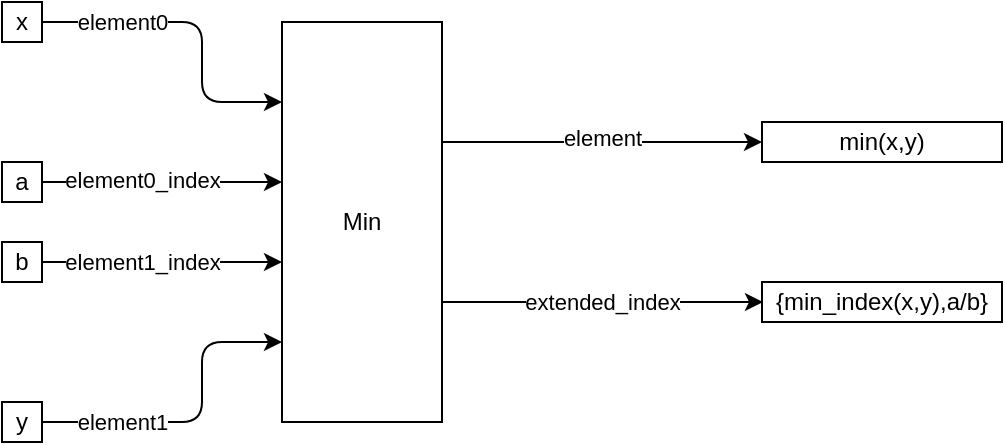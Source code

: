 <mxfile>
    <diagram id="WrXRDCfPJpqQ07mLFVUG" name="Page-1">
        <mxGraphModel dx="758" dy="1142" grid="1" gridSize="10" guides="1" tooltips="1" connect="1" arrows="1" fold="1" page="1" pageScale="1" pageWidth="850" pageHeight="1100" math="0" shadow="0">
            <root>
                <mxCell id="0"/>
                <mxCell id="1" parent="0"/>
                <mxCell id="2" value="Min" style="rounded=0;whiteSpace=wrap;html=1;" parent="1" vertex="1">
                    <mxGeometry x="320" y="240" width="80" height="200" as="geometry"/>
                </mxCell>
                <mxCell id="3" value="" style="endArrow=classic;html=1;" parent="1" edge="1">
                    <mxGeometry width="50" height="50" relative="1" as="geometry">
                        <mxPoint x="200" y="240" as="sourcePoint"/>
                        <mxPoint x="320" y="280" as="targetPoint"/>
                        <Array as="points">
                            <mxPoint x="280" y="240"/>
                            <mxPoint x="280" y="280"/>
                            <mxPoint x="310" y="280"/>
                        </Array>
                    </mxGeometry>
                </mxCell>
                <mxCell id="7" value="element0" style="edgeLabel;html=1;align=center;verticalAlign=middle;resizable=0;points=[];" parent="3" vertex="1" connectable="0">
                    <mxGeometry x="-0.611" y="2" relative="1" as="geometry">
                        <mxPoint x="9" y="2" as="offset"/>
                    </mxGeometry>
                </mxCell>
                <mxCell id="4" value="" style="endArrow=classic;html=1;" parent="1" edge="1">
                    <mxGeometry width="50" height="50" relative="1" as="geometry">
                        <mxPoint x="200" y="320" as="sourcePoint"/>
                        <mxPoint x="320" y="320" as="targetPoint"/>
                    </mxGeometry>
                </mxCell>
                <mxCell id="9" value="element0_index" style="edgeLabel;html=1;align=center;verticalAlign=middle;resizable=0;points=[];" parent="4" vertex="1" connectable="0">
                    <mxGeometry x="-0.524" y="1" relative="1" as="geometry">
                        <mxPoint x="21" as="offset"/>
                    </mxGeometry>
                </mxCell>
                <mxCell id="5" value="" style="endArrow=classic;html=1;" parent="1" edge="1">
                    <mxGeometry width="50" height="50" relative="1" as="geometry">
                        <mxPoint x="200" y="360" as="sourcePoint"/>
                        <mxPoint x="320" y="360" as="targetPoint"/>
                    </mxGeometry>
                </mxCell>
                <mxCell id="10" value="element1_index" style="edgeLabel;html=1;align=center;verticalAlign=middle;resizable=0;points=[];" parent="5" vertex="1" connectable="0">
                    <mxGeometry x="-0.365" y="-2" relative="1" as="geometry">
                        <mxPoint x="12" y="-2" as="offset"/>
                    </mxGeometry>
                </mxCell>
                <mxCell id="6" value="" style="endArrow=classic;html=1;" parent="1" edge="1">
                    <mxGeometry width="50" height="50" relative="1" as="geometry">
                        <mxPoint x="200" y="440" as="sourcePoint"/>
                        <mxPoint x="320" y="400" as="targetPoint"/>
                        <Array as="points">
                            <mxPoint x="280" y="440"/>
                            <mxPoint x="280" y="400"/>
                        </Array>
                    </mxGeometry>
                </mxCell>
                <mxCell id="8" value="element1" style="edgeLabel;html=1;align=center;verticalAlign=middle;resizable=0;points=[];" parent="6" vertex="1" connectable="0">
                    <mxGeometry x="-0.577" relative="1" as="geometry">
                        <mxPoint x="6" as="offset"/>
                    </mxGeometry>
                </mxCell>
                <mxCell id="11" value="" style="endArrow=classic;html=1;" parent="1" edge="1">
                    <mxGeometry width="50" height="50" relative="1" as="geometry">
                        <mxPoint x="400" y="300" as="sourcePoint"/>
                        <mxPoint x="560" y="300" as="targetPoint"/>
                    </mxGeometry>
                </mxCell>
                <mxCell id="14" value="element" style="edgeLabel;html=1;align=center;verticalAlign=middle;resizable=0;points=[];" parent="11" vertex="1" connectable="0">
                    <mxGeometry x="-0.226" y="2" relative="1" as="geometry">
                        <mxPoint x="18" as="offset"/>
                    </mxGeometry>
                </mxCell>
                <mxCell id="13" value="" style="endArrow=classic;html=1;" parent="1" edge="1">
                    <mxGeometry width="50" height="50" relative="1" as="geometry">
                        <mxPoint x="400" y="380" as="sourcePoint"/>
                        <mxPoint x="560.476" y="380" as="targetPoint"/>
                    </mxGeometry>
                </mxCell>
                <mxCell id="15" value="extended_index" style="edgeLabel;html=1;align=center;verticalAlign=middle;resizable=0;points=[];" parent="13" vertex="1" connectable="0">
                    <mxGeometry x="0.131" y="-1" relative="1" as="geometry">
                        <mxPoint x="-11" y="-1" as="offset"/>
                    </mxGeometry>
                </mxCell>
                <mxCell id="16" value="a" style="rounded=0;whiteSpace=wrap;html=1;" parent="1" vertex="1">
                    <mxGeometry x="180" y="310" width="20" height="20" as="geometry"/>
                </mxCell>
                <mxCell id="17" value="b" style="rounded=0;whiteSpace=wrap;html=1;" parent="1" vertex="1">
                    <mxGeometry x="180" y="350" width="20" height="20" as="geometry"/>
                </mxCell>
                <mxCell id="18" value="min(x,y)" style="rounded=0;whiteSpace=wrap;html=1;" parent="1" vertex="1">
                    <mxGeometry x="560" y="290" width="120" height="20" as="geometry"/>
                </mxCell>
                <mxCell id="19" value="&lt;span&gt;{min_index(x,y),a/b}&lt;/span&gt;" style="rounded=0;whiteSpace=wrap;html=1;" parent="1" vertex="1">
                    <mxGeometry x="560" y="370" width="120" height="20" as="geometry"/>
                </mxCell>
                <mxCell id="20" value="x" style="rounded=0;whiteSpace=wrap;html=1;" parent="1" vertex="1">
                    <mxGeometry x="180" y="230" width="20" height="20" as="geometry"/>
                </mxCell>
                <mxCell id="21" value="y" style="rounded=0;whiteSpace=wrap;html=1;" parent="1" vertex="1">
                    <mxGeometry x="180" y="430" width="20" height="20" as="geometry"/>
                </mxCell>
            </root>
        </mxGraphModel>
    </diagram>
</mxfile>
